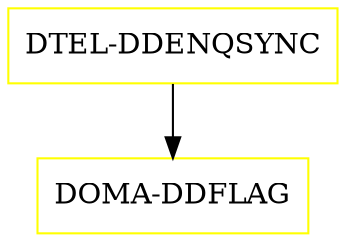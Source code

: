 digraph G {
  "DTEL-DDENQSYNC" [shape=box,color=yellow];
  "DOMA-DDFLAG" [shape=box,color=yellow,URL="./DOMA_DDFLAG.html"];
  "DTEL-DDENQSYNC" -> "DOMA-DDFLAG";
}
